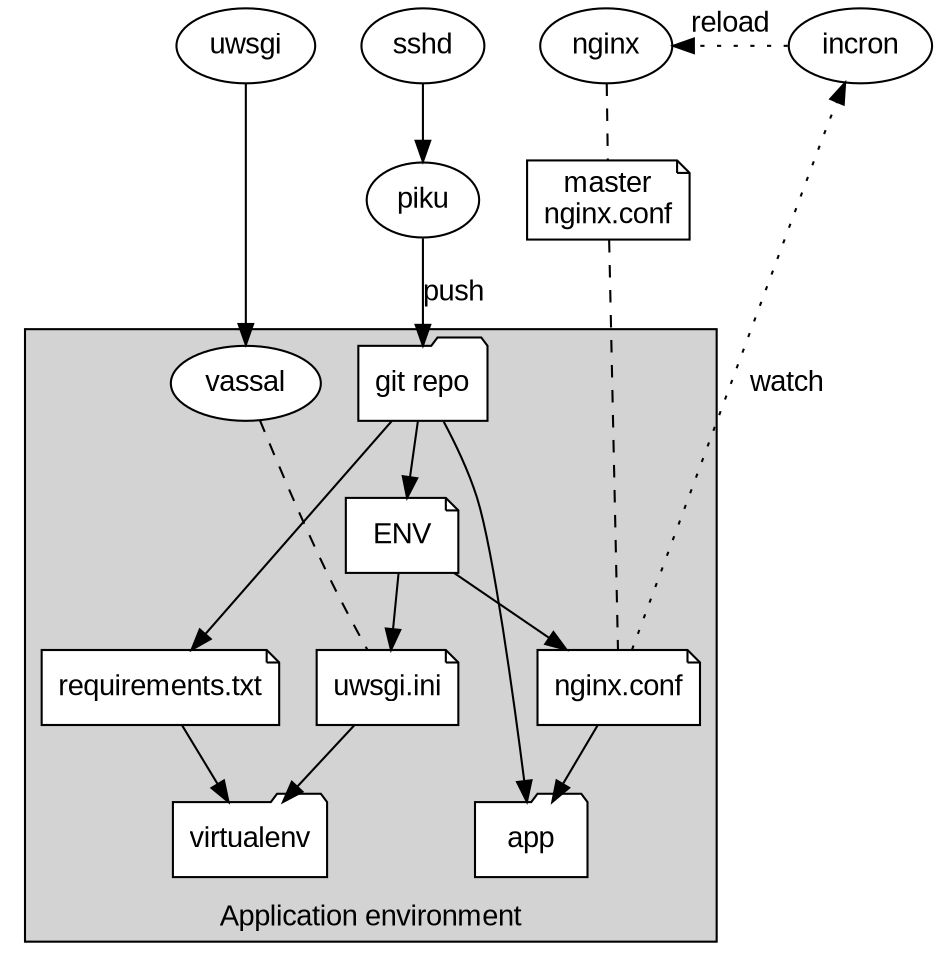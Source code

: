 digraph G {
    pack=16;
    graph [ dpi = 300 ]; 
    bgcolor=transparent;
    truecolor=true;
    {rank=same;sshd;uwsgie;nginx;incron;}
    //rankdir=LR;
    subgraph uwsgi_tree {
        uwsgie [label="uwsgi" style=filled fillcolor=white fontname="Arial"];
        uwsgiv [label="vassal" style=filled fillcolor=white fontname="Arial"];
        uwsgi_ini [fontname="Arial"];
    }
    subgraph piku_env {
       label="piku user";
       {rank=same;piku;nginx_confd;}
       sshd [style=filled fillcolor=white fontname="Arial"];
       piku [style=filled fillcolor=white fontname="Arial"];
       sshd->piku;
       piku->git [label="push", fontname="Arial"];
       subgraph cluster_app_env {
            label="Application environment" fontname="Arial" style=filled fillcolor=lightgrey labelloc=b ordering=out;
            {rank=same;git;uwsgiv;}
            {rank=same;reqs;uwsgi_ini;nginx_conf;}
            uwsgie->uwsgiv;
            uwsgiv->uwsgi_ini [arrowhead=none style=dashed];
            virtualenv [style=filled fillcolor=white shape=folder fontname="Arial"];
            git [style=filled fillcolor=white shape=folder label="git repo" fontname="Arial"];
            env [style=filled fillcolor=white shape=note label="ENV" fontname="Arial"];
            reqs [style=filled fillcolor=white shape=note label="requirements.txt" fontname="Arial"];
            app [style=filled fillcolor=white shape=folder fontname="Arial"];
            git->env;
            env->uwsgi_ini;
            env->nginx_conf;
            git->app;
            uwsgi_ini [style=filled fillcolor=white label="uwsgi.ini" shape=note fontname="Arial"];
            nginx_conf [style=filled fillcolor=white label="nginx.conf", shape=note, fontname="Arial"];
            git->reqs;
            reqs->virtualenv;
            uwsgi_ini->virtualenv;
            nginx_conf->app;
       }
    }
    subgraph nginx_tree {
        nginx [fontname="Arial" style=filled fillcolor=white];
        nginx_confd [label="master\nnginx.conf" shape=note style=filled fillcolor=white fontname="Arial"];
        nginx->nginx_confd [arrowhead=none style=dashed];
        nginx_confd->nginx_conf [arrowhead=none style=dashed];
    }
    subgraph incron_tree {
        incron [fontname="Arial" style=filled fillcolor=white];
        nginx_conf -> incron [label="watch", style="dotted", fontname="Arial" weight=0]; 
        incron -> nginx [label="reload" style="dotted" fontname="Arial" weight=0];
        incron->nginx_conf [style=invis];
    }
}
